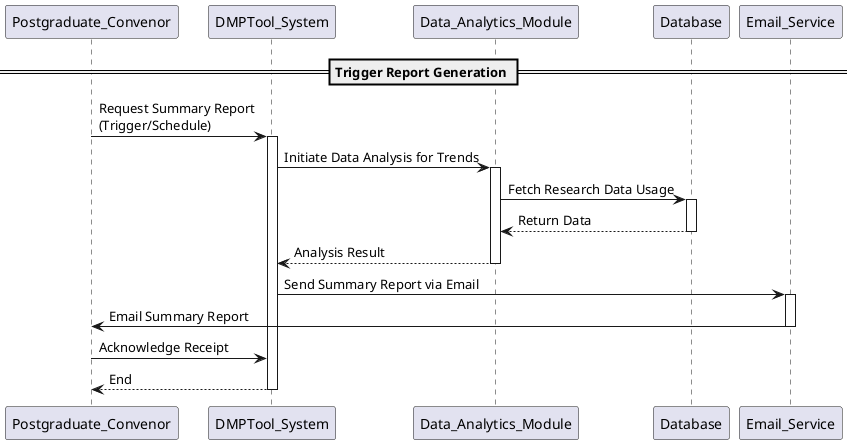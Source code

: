 @startuml

participant Postgraduate_Convenor as PC
participant DMPTool_System as DS
participant Data_Analytics_Module as DAM
participant Database as DB
participant Email_Service as ES

== Trigger Report Generation ==
PC -> DS : Request Summary Report\n(Trigger/Schedule)
activate DS

DS -> DAM : Initiate Data Analysis for Trends
activate DAM

DAM -> DB : Fetch Research Data Usage
activate DB
DB --> DAM : Return Data
deactivate DB

DAM --> DS : Analysis Result
deactivate DAM

DS -> ES : Send Summary Report via Email
activate ES
ES -> PC : Email Summary Report
deactivate ES

PC -> DS : Acknowledge Receipt
DS --> PC : End
deactivate DS

@enduml